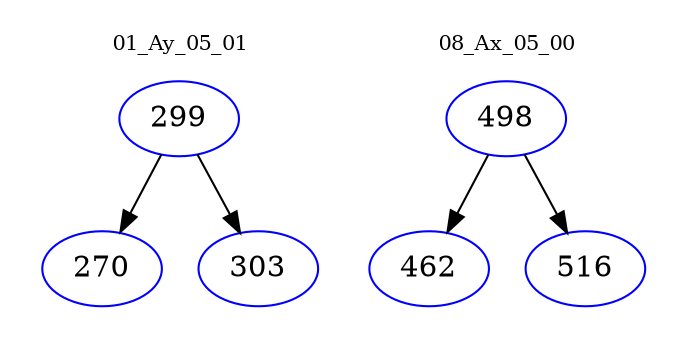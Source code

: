 digraph{
subgraph cluster_0 {
color = white
label = "01_Ay_05_01";
fontsize=10;
T0_299 [label="299", color="blue"]
T0_299 -> T0_270 [color="black"]
T0_270 [label="270", color="blue"]
T0_299 -> T0_303 [color="black"]
T0_303 [label="303", color="blue"]
}
subgraph cluster_1 {
color = white
label = "08_Ax_05_00";
fontsize=10;
T1_498 [label="498", color="blue"]
T1_498 -> T1_462 [color="black"]
T1_462 [label="462", color="blue"]
T1_498 -> T1_516 [color="black"]
T1_516 [label="516", color="blue"]
}
}
